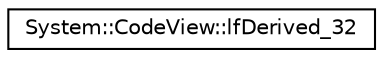digraph G
{
  edge [fontname="Helvetica",fontsize="10",labelfontname="Helvetica",labelfontsize="10"];
  node [fontname="Helvetica",fontsize="10",shape=record];
  rankdir="LR";
  Node1 [label="System::CodeView::lfDerived_32",height=0.2,width=0.4,color="black", fillcolor="white", style="filled",URL="$struct_system_1_1_code_view_1_1lf_derived__32.html"];
}
